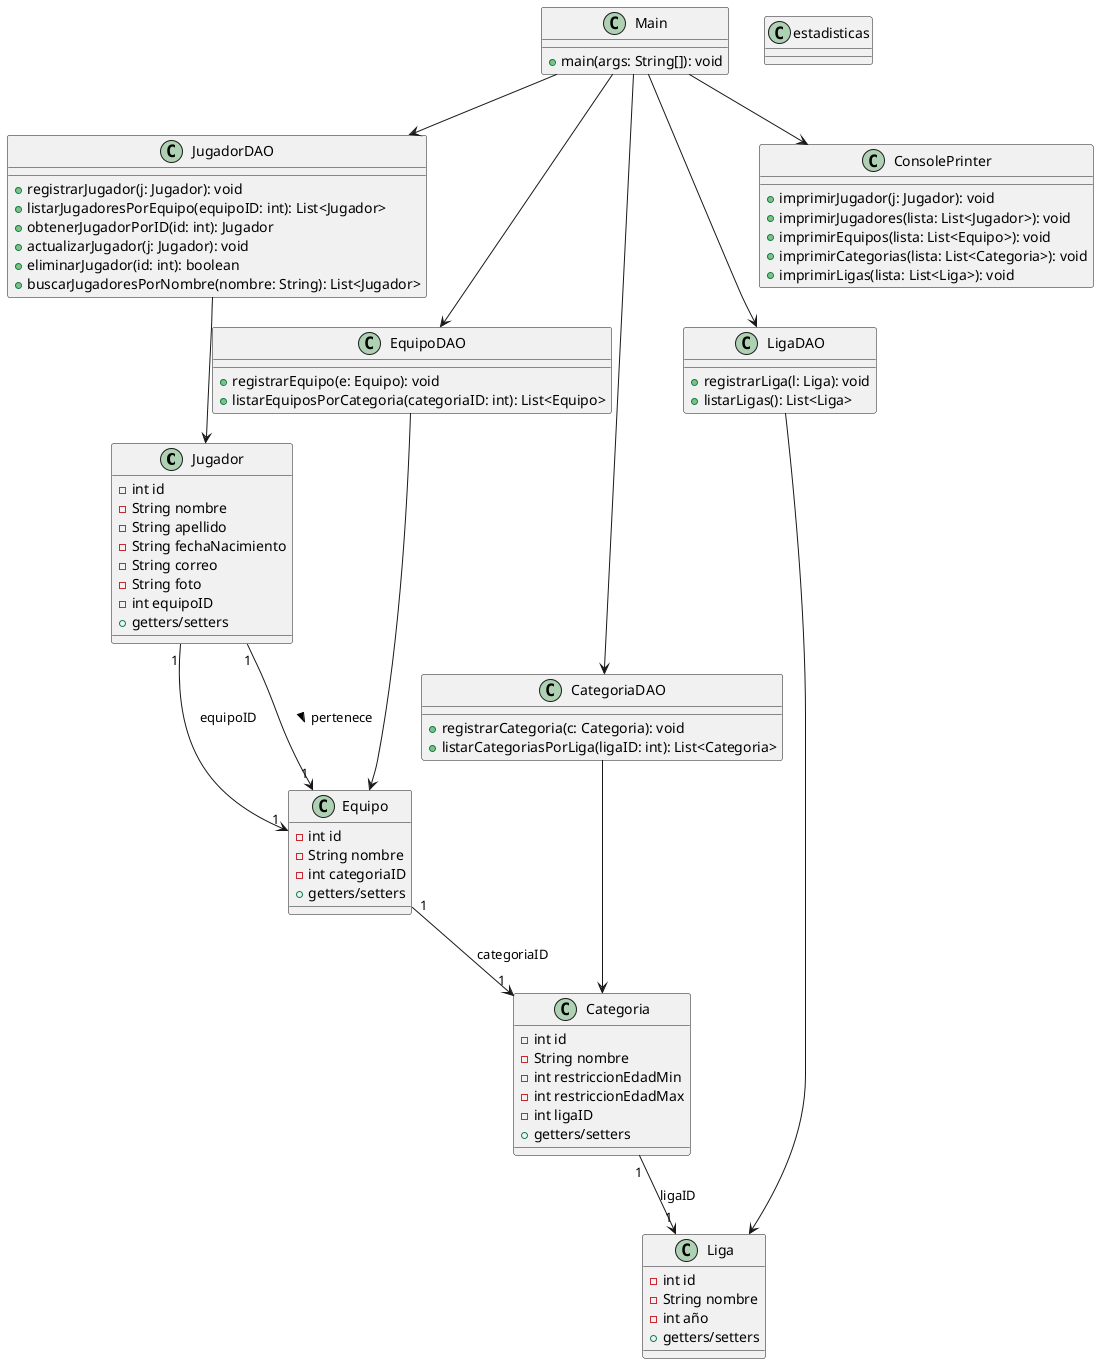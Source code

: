 @startuml
' Clases modelo
class Jugador {
  - int id
  - String nombre
  - String apellido
  - String fechaNacimiento
  - String correo
  - String foto
  - int equipoID
  + getters/setters
}

class Equipo {
  - int id
  - String nombre
  - int categoriaID
  + getters/setters
}

class Categoria {
  - int id
  - String nombre
  - int restriccionEdadMin
  - int restriccionEdadMax
  - int ligaID
  + getters/setters
}

class Liga {
  - int id
  - String nombre
  - int año
  + getters/setters
}

' Clases DAO
class JugadorDAO {
  + registrarJugador(j: Jugador): void
  + listarJugadoresPorEquipo(equipoID: int): List<Jugador>
  + obtenerJugadorPorID(id: int): Jugador
  + actualizarJugador(j: Jugador): void
  + eliminarJugador(id: int): boolean
  + buscarJugadoresPorNombre(nombre: String): List<Jugador>
}

class EquipoDAO {
  + registrarEquipo(e: Equipo): void
  + listarEquiposPorCategoria(categoriaID: int): List<Equipo>
}

class CategoriaDAO {
  + registrarCategoria(c: Categoria): void
  + listarCategoriasPorLiga(ligaID: int): List<Categoria>
}

class LigaDAO {
  + registrarLiga(l: Liga): void
  + listarLigas(): List<Liga>
}

' Clase principal
class Main {
  + main(args: String[]): void
}

class ConsolePrinter {
  + imprimirJugador(j: Jugador): void
  + imprimirJugadores(lista: List<Jugador>): void
  + imprimirEquipos(lista: List<Equipo>): void
  + imprimirCategorias(lista: List<Categoria>): void
  + imprimirLigas(lista: List<Liga>): void
}

class estadisticas {

}
' Relaciones
Jugador "1" --> "1" Equipo : equipoID
Equipo "1" --> "1" Categoria : categoriaID
Categoria "1" --> "1" Liga : ligaID

Main --> JugadorDAO
Main --> EquipoDAO
Main --> CategoriaDAO
Main --> LigaDAO
Main --> ConsolePrinter

JugadorDAO --> Jugador
EquipoDAO --> Equipo
CategoriaDAO --> Categoria
LigaDAO --> Liga
Jugador "1" --> "1" Equipo : pertenece >

@enduml


